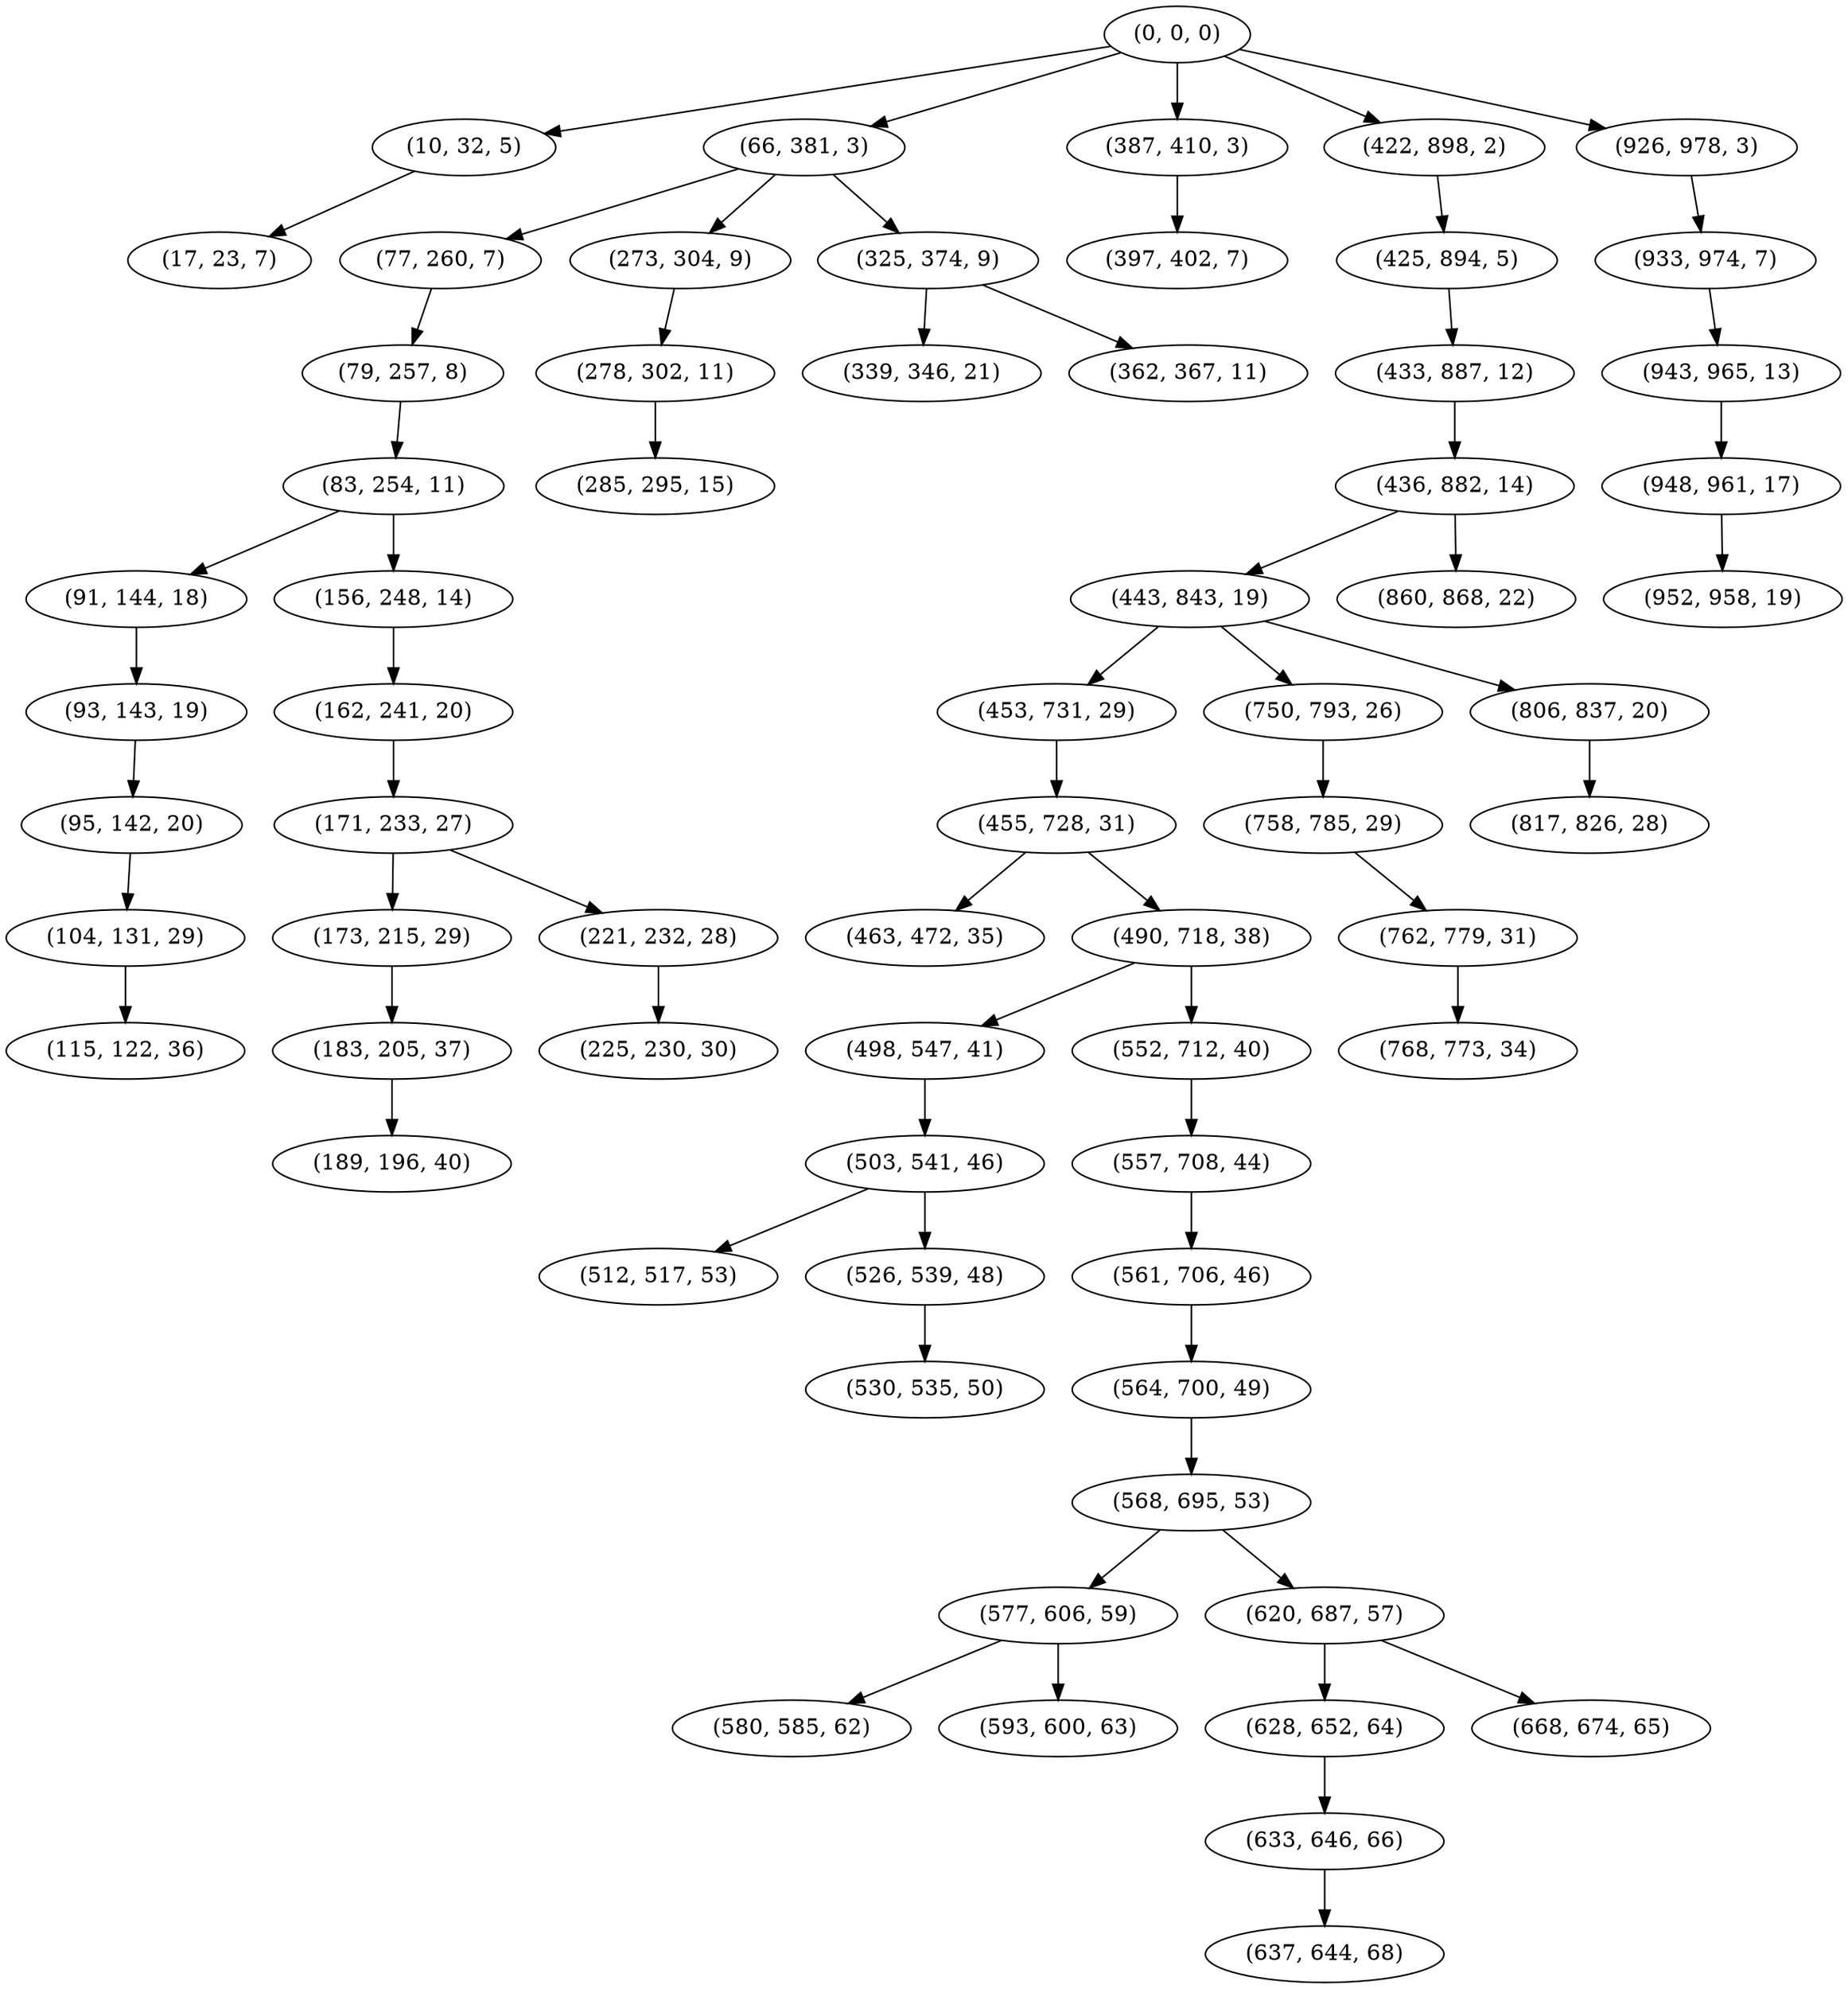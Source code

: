 digraph tree {
    "(0, 0, 0)";
    "(10, 32, 5)";
    "(17, 23, 7)";
    "(66, 381, 3)";
    "(77, 260, 7)";
    "(79, 257, 8)";
    "(83, 254, 11)";
    "(91, 144, 18)";
    "(93, 143, 19)";
    "(95, 142, 20)";
    "(104, 131, 29)";
    "(115, 122, 36)";
    "(156, 248, 14)";
    "(162, 241, 20)";
    "(171, 233, 27)";
    "(173, 215, 29)";
    "(183, 205, 37)";
    "(189, 196, 40)";
    "(221, 232, 28)";
    "(225, 230, 30)";
    "(273, 304, 9)";
    "(278, 302, 11)";
    "(285, 295, 15)";
    "(325, 374, 9)";
    "(339, 346, 21)";
    "(362, 367, 11)";
    "(387, 410, 3)";
    "(397, 402, 7)";
    "(422, 898, 2)";
    "(425, 894, 5)";
    "(433, 887, 12)";
    "(436, 882, 14)";
    "(443, 843, 19)";
    "(453, 731, 29)";
    "(455, 728, 31)";
    "(463, 472, 35)";
    "(490, 718, 38)";
    "(498, 547, 41)";
    "(503, 541, 46)";
    "(512, 517, 53)";
    "(526, 539, 48)";
    "(530, 535, 50)";
    "(552, 712, 40)";
    "(557, 708, 44)";
    "(561, 706, 46)";
    "(564, 700, 49)";
    "(568, 695, 53)";
    "(577, 606, 59)";
    "(580, 585, 62)";
    "(593, 600, 63)";
    "(620, 687, 57)";
    "(628, 652, 64)";
    "(633, 646, 66)";
    "(637, 644, 68)";
    "(668, 674, 65)";
    "(750, 793, 26)";
    "(758, 785, 29)";
    "(762, 779, 31)";
    "(768, 773, 34)";
    "(806, 837, 20)";
    "(817, 826, 28)";
    "(860, 868, 22)";
    "(926, 978, 3)";
    "(933, 974, 7)";
    "(943, 965, 13)";
    "(948, 961, 17)";
    "(952, 958, 19)";
    "(0, 0, 0)" -> "(10, 32, 5)";
    "(0, 0, 0)" -> "(66, 381, 3)";
    "(0, 0, 0)" -> "(387, 410, 3)";
    "(0, 0, 0)" -> "(422, 898, 2)";
    "(0, 0, 0)" -> "(926, 978, 3)";
    "(10, 32, 5)" -> "(17, 23, 7)";
    "(66, 381, 3)" -> "(77, 260, 7)";
    "(66, 381, 3)" -> "(273, 304, 9)";
    "(66, 381, 3)" -> "(325, 374, 9)";
    "(77, 260, 7)" -> "(79, 257, 8)";
    "(79, 257, 8)" -> "(83, 254, 11)";
    "(83, 254, 11)" -> "(91, 144, 18)";
    "(83, 254, 11)" -> "(156, 248, 14)";
    "(91, 144, 18)" -> "(93, 143, 19)";
    "(93, 143, 19)" -> "(95, 142, 20)";
    "(95, 142, 20)" -> "(104, 131, 29)";
    "(104, 131, 29)" -> "(115, 122, 36)";
    "(156, 248, 14)" -> "(162, 241, 20)";
    "(162, 241, 20)" -> "(171, 233, 27)";
    "(171, 233, 27)" -> "(173, 215, 29)";
    "(171, 233, 27)" -> "(221, 232, 28)";
    "(173, 215, 29)" -> "(183, 205, 37)";
    "(183, 205, 37)" -> "(189, 196, 40)";
    "(221, 232, 28)" -> "(225, 230, 30)";
    "(273, 304, 9)" -> "(278, 302, 11)";
    "(278, 302, 11)" -> "(285, 295, 15)";
    "(325, 374, 9)" -> "(339, 346, 21)";
    "(325, 374, 9)" -> "(362, 367, 11)";
    "(387, 410, 3)" -> "(397, 402, 7)";
    "(422, 898, 2)" -> "(425, 894, 5)";
    "(425, 894, 5)" -> "(433, 887, 12)";
    "(433, 887, 12)" -> "(436, 882, 14)";
    "(436, 882, 14)" -> "(443, 843, 19)";
    "(436, 882, 14)" -> "(860, 868, 22)";
    "(443, 843, 19)" -> "(453, 731, 29)";
    "(443, 843, 19)" -> "(750, 793, 26)";
    "(443, 843, 19)" -> "(806, 837, 20)";
    "(453, 731, 29)" -> "(455, 728, 31)";
    "(455, 728, 31)" -> "(463, 472, 35)";
    "(455, 728, 31)" -> "(490, 718, 38)";
    "(490, 718, 38)" -> "(498, 547, 41)";
    "(490, 718, 38)" -> "(552, 712, 40)";
    "(498, 547, 41)" -> "(503, 541, 46)";
    "(503, 541, 46)" -> "(512, 517, 53)";
    "(503, 541, 46)" -> "(526, 539, 48)";
    "(526, 539, 48)" -> "(530, 535, 50)";
    "(552, 712, 40)" -> "(557, 708, 44)";
    "(557, 708, 44)" -> "(561, 706, 46)";
    "(561, 706, 46)" -> "(564, 700, 49)";
    "(564, 700, 49)" -> "(568, 695, 53)";
    "(568, 695, 53)" -> "(577, 606, 59)";
    "(568, 695, 53)" -> "(620, 687, 57)";
    "(577, 606, 59)" -> "(580, 585, 62)";
    "(577, 606, 59)" -> "(593, 600, 63)";
    "(620, 687, 57)" -> "(628, 652, 64)";
    "(620, 687, 57)" -> "(668, 674, 65)";
    "(628, 652, 64)" -> "(633, 646, 66)";
    "(633, 646, 66)" -> "(637, 644, 68)";
    "(750, 793, 26)" -> "(758, 785, 29)";
    "(758, 785, 29)" -> "(762, 779, 31)";
    "(762, 779, 31)" -> "(768, 773, 34)";
    "(806, 837, 20)" -> "(817, 826, 28)";
    "(926, 978, 3)" -> "(933, 974, 7)";
    "(933, 974, 7)" -> "(943, 965, 13)";
    "(943, 965, 13)" -> "(948, 961, 17)";
    "(948, 961, 17)" -> "(952, 958, 19)";
}
